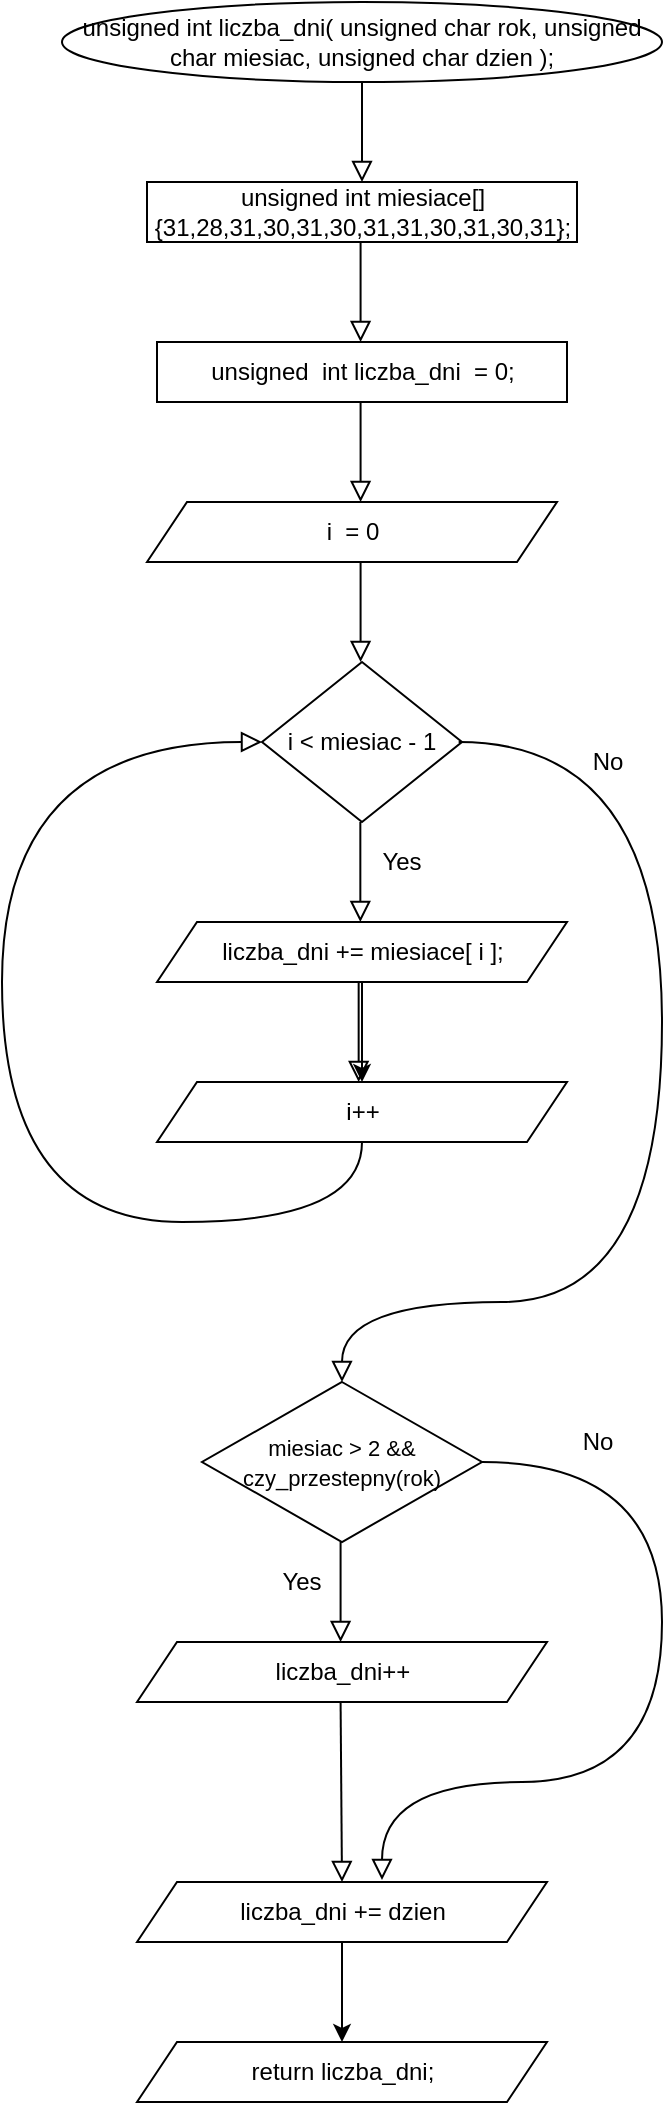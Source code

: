 <mxfile version="14.0.4" type="github">
  <diagram id="C5RBs43oDa-KdzZeNtuy" name="Page-1">
    <mxGraphModel dx="1190" dy="560" grid="1" gridSize="10" guides="1" tooltips="1" connect="1" arrows="1" fold="1" page="1" pageScale="1" pageWidth="827" pageHeight="1169" math="0" shadow="0">
      <root>
        <mxCell id="WIyWlLk6GJQsqaUBKTNV-0" />
        <mxCell id="WIyWlLk6GJQsqaUBKTNV-1" parent="WIyWlLk6GJQsqaUBKTNV-0" />
        <mxCell id="WIyWlLk6GJQsqaUBKTNV-2" value="" style="rounded=0;html=1;jettySize=auto;orthogonalLoop=1;fontSize=11;endArrow=block;endFill=0;endSize=8;strokeWidth=1;shadow=0;labelBackgroundColor=none;" parent="WIyWlLk6GJQsqaUBKTNV-1" source="WIyWlLk6GJQsqaUBKTNV-3" edge="1">
          <mxGeometry relative="1" as="geometry">
            <mxPoint x="440" y="120" as="targetPoint" />
          </mxGeometry>
        </mxCell>
        <mxCell id="WIyWlLk6GJQsqaUBKTNV-3" value="&lt;div&gt;unsigned int liczba_dni( unsigned char rok, unsigned char miesiac, unsigned char dzien );&lt;/div&gt;" style="ellipse;whiteSpace=wrap;html=1;" parent="WIyWlLk6GJQsqaUBKTNV-1" vertex="1">
          <mxGeometry x="290" y="30" width="300" height="40" as="geometry" />
        </mxCell>
        <mxCell id="90hCP4O0tQ2eVuBAIaek-1" value="unsigned int miesiace[] {31,28,31,30,31,30,31,31,30,31,30,31};" style="rounded=0;whiteSpace=wrap;html=1;" vertex="1" parent="WIyWlLk6GJQsqaUBKTNV-1">
          <mxGeometry x="332.5" y="120" width="215" height="30" as="geometry" />
        </mxCell>
        <mxCell id="90hCP4O0tQ2eVuBAIaek-2" value="" style="rounded=0;html=1;jettySize=auto;orthogonalLoop=1;fontSize=11;endArrow=block;endFill=0;endSize=8;strokeWidth=1;shadow=0;labelBackgroundColor=none;" edge="1" parent="WIyWlLk6GJQsqaUBKTNV-1">
          <mxGeometry relative="1" as="geometry">
            <mxPoint x="439.29" y="150" as="sourcePoint" />
            <mxPoint x="439.29" y="200" as="targetPoint" />
          </mxGeometry>
        </mxCell>
        <mxCell id="90hCP4O0tQ2eVuBAIaek-3" value="unsigned&amp;nbsp; int liczba_dni&amp;nbsp; = 0;" style="rounded=0;whiteSpace=wrap;html=1;" vertex="1" parent="WIyWlLk6GJQsqaUBKTNV-1">
          <mxGeometry x="337.5" y="200" width="205" height="30" as="geometry" />
        </mxCell>
        <mxCell id="90hCP4O0tQ2eVuBAIaek-4" value="i&amp;nbsp; = 0" style="shape=parallelogram;perimeter=parallelogramPerimeter;whiteSpace=wrap;html=1;fixedSize=1;" vertex="1" parent="WIyWlLk6GJQsqaUBKTNV-1">
          <mxGeometry x="332.5" y="280" width="205" height="30" as="geometry" />
        </mxCell>
        <mxCell id="90hCP4O0tQ2eVuBAIaek-5" value="" style="rounded=0;html=1;jettySize=auto;orthogonalLoop=1;fontSize=11;endArrow=block;endFill=0;endSize=8;strokeWidth=1;shadow=0;labelBackgroundColor=none;" edge="1" parent="WIyWlLk6GJQsqaUBKTNV-1">
          <mxGeometry relative="1" as="geometry">
            <mxPoint x="439.29" y="230" as="sourcePoint" />
            <mxPoint x="439.29" y="280" as="targetPoint" />
          </mxGeometry>
        </mxCell>
        <mxCell id="90hCP4O0tQ2eVuBAIaek-6" value="" style="rounded=0;html=1;jettySize=auto;orthogonalLoop=1;fontSize=11;endArrow=block;endFill=0;endSize=8;strokeWidth=1;shadow=0;labelBackgroundColor=none;" edge="1" parent="WIyWlLk6GJQsqaUBKTNV-1">
          <mxGeometry relative="1" as="geometry">
            <mxPoint x="439.29" y="310" as="sourcePoint" />
            <mxPoint x="439.29" y="360" as="targetPoint" />
          </mxGeometry>
        </mxCell>
        <mxCell id="90hCP4O0tQ2eVuBAIaek-7" value="i &amp;lt; miesiac - 1" style="rhombus;whiteSpace=wrap;html=1;" vertex="1" parent="WIyWlLk6GJQsqaUBKTNV-1">
          <mxGeometry x="390" y="360" width="100" height="80" as="geometry" />
        </mxCell>
        <mxCell id="90hCP4O0tQ2eVuBAIaek-29" value="" style="edgeStyle=orthogonalEdgeStyle;curved=1;rounded=0;orthogonalLoop=1;jettySize=auto;html=1;" edge="1" parent="WIyWlLk6GJQsqaUBKTNV-1" source="90hCP4O0tQ2eVuBAIaek-9" target="90hCP4O0tQ2eVuBAIaek-14">
          <mxGeometry relative="1" as="geometry" />
        </mxCell>
        <mxCell id="90hCP4O0tQ2eVuBAIaek-9" value="&lt;div&gt;liczba_dni += miesiace[ i ];&lt;/div&gt;" style="shape=parallelogram;perimeter=parallelogramPerimeter;whiteSpace=wrap;html=1;fixedSize=1;" vertex="1" parent="WIyWlLk6GJQsqaUBKTNV-1">
          <mxGeometry x="337.5" y="490" width="205" height="30" as="geometry" />
        </mxCell>
        <mxCell id="90hCP4O0tQ2eVuBAIaek-10" value="" style="rounded=0;html=1;jettySize=auto;orthogonalLoop=1;fontSize=11;endArrow=block;endFill=0;endSize=8;strokeWidth=1;shadow=0;labelBackgroundColor=none;" edge="1" parent="WIyWlLk6GJQsqaUBKTNV-1">
          <mxGeometry relative="1" as="geometry">
            <mxPoint x="439.17" y="440" as="sourcePoint" />
            <mxPoint x="439.17" y="490.0" as="targetPoint" />
          </mxGeometry>
        </mxCell>
        <mxCell id="90hCP4O0tQ2eVuBAIaek-11" value="Yes" style="text;html=1;strokeColor=none;fillColor=none;align=center;verticalAlign=middle;whiteSpace=wrap;rounded=0;" vertex="1" parent="WIyWlLk6GJQsqaUBKTNV-1">
          <mxGeometry x="440" y="450" width="40" height="20" as="geometry" />
        </mxCell>
        <mxCell id="90hCP4O0tQ2eVuBAIaek-14" value="&lt;div&gt;i++&lt;/div&gt;" style="shape=parallelogram;perimeter=parallelogramPerimeter;whiteSpace=wrap;html=1;fixedSize=1;" vertex="1" parent="WIyWlLk6GJQsqaUBKTNV-1">
          <mxGeometry x="337.5" y="570" width="205" height="30" as="geometry" />
        </mxCell>
        <mxCell id="90hCP4O0tQ2eVuBAIaek-15" value="" style="rounded=0;html=1;jettySize=auto;orthogonalLoop=1;fontSize=11;endArrow=block;endFill=0;endSize=8;strokeWidth=1;shadow=0;labelBackgroundColor=none;" edge="1" parent="WIyWlLk6GJQsqaUBKTNV-1">
          <mxGeometry relative="1" as="geometry">
            <mxPoint x="438.33" y="520" as="sourcePoint" />
            <mxPoint x="438.33" y="570.0" as="targetPoint" />
          </mxGeometry>
        </mxCell>
        <mxCell id="90hCP4O0tQ2eVuBAIaek-17" value="" style="rounded=0;html=1;jettySize=auto;orthogonalLoop=1;fontSize=11;endArrow=block;endFill=0;endSize=8;strokeWidth=1;shadow=0;labelBackgroundColor=none;entryX=0;entryY=0.5;entryDx=0;entryDy=0;edgeStyle=orthogonalEdgeStyle;curved=1;" edge="1" parent="WIyWlLk6GJQsqaUBKTNV-1" target="90hCP4O0tQ2eVuBAIaek-7">
          <mxGeometry relative="1" as="geometry">
            <mxPoint x="440.0" y="600.0" as="sourcePoint" />
            <mxPoint x="440.0" y="650" as="targetPoint" />
            <Array as="points">
              <mxPoint x="440" y="640" />
              <mxPoint x="260" y="640" />
              <mxPoint x="260" y="400" />
            </Array>
          </mxGeometry>
        </mxCell>
        <mxCell id="90hCP4O0tQ2eVuBAIaek-18" value="" style="rounded=0;html=1;jettySize=auto;orthogonalLoop=1;fontSize=11;endArrow=block;endFill=0;endSize=8;strokeWidth=1;shadow=0;labelBackgroundColor=none;edgeStyle=orthogonalEdgeStyle;curved=1;entryX=0.5;entryY=0;entryDx=0;entryDy=0;" edge="1" parent="WIyWlLk6GJQsqaUBKTNV-1" target="90hCP4O0tQ2eVuBAIaek-20">
          <mxGeometry relative="1" as="geometry">
            <mxPoint x="488.33" y="400.0" as="sourcePoint" />
            <mxPoint x="430" y="722.667" as="targetPoint" />
            <Array as="points">
              <mxPoint x="590" y="400" />
              <mxPoint x="590" y="680" />
              <mxPoint x="430" y="680" />
            </Array>
          </mxGeometry>
        </mxCell>
        <mxCell id="90hCP4O0tQ2eVuBAIaek-19" value="No" style="text;html=1;strokeColor=none;fillColor=none;align=center;verticalAlign=middle;whiteSpace=wrap;rounded=0;" vertex="1" parent="WIyWlLk6GJQsqaUBKTNV-1">
          <mxGeometry x="542.5" y="400" width="40" height="20" as="geometry" />
        </mxCell>
        <mxCell id="90hCP4O0tQ2eVuBAIaek-20" value="&lt;font style=&quot;font-size: 11px&quot;&gt;miesiac &amp;gt; 2 &amp;amp;&amp;amp; czy_przestepny(rok)&lt;/font&gt;" style="rhombus;whiteSpace=wrap;html=1;" vertex="1" parent="WIyWlLk6GJQsqaUBKTNV-1">
          <mxGeometry x="360" y="720" width="140" height="80" as="geometry" />
        </mxCell>
        <mxCell id="90hCP4O0tQ2eVuBAIaek-21" value="&lt;div&gt;liczba_dni++&lt;/div&gt;" style="shape=parallelogram;perimeter=parallelogramPerimeter;whiteSpace=wrap;html=1;fixedSize=1;" vertex="1" parent="WIyWlLk6GJQsqaUBKTNV-1">
          <mxGeometry x="327.5" y="850" width="205" height="30" as="geometry" />
        </mxCell>
        <mxCell id="90hCP4O0tQ2eVuBAIaek-22" value="" style="rounded=0;html=1;jettySize=auto;orthogonalLoop=1;fontSize=11;endArrow=block;endFill=0;endSize=8;strokeWidth=1;shadow=0;labelBackgroundColor=none;" edge="1" parent="WIyWlLk6GJQsqaUBKTNV-1">
          <mxGeometry relative="1" as="geometry">
            <mxPoint x="429.29" y="800.0" as="sourcePoint" />
            <mxPoint x="429.29" y="850.0" as="targetPoint" />
          </mxGeometry>
        </mxCell>
        <mxCell id="90hCP4O0tQ2eVuBAIaek-23" value="" style="rounded=0;html=1;jettySize=auto;orthogonalLoop=1;fontSize=11;endArrow=block;endFill=0;endSize=8;strokeWidth=1;shadow=0;labelBackgroundColor=none;entryX=0.5;entryY=0;entryDx=0;entryDy=0;" edge="1" parent="WIyWlLk6GJQsqaUBKTNV-1" target="90hCP4O0tQ2eVuBAIaek-24">
          <mxGeometry relative="1" as="geometry">
            <mxPoint x="429.29" y="880" as="sourcePoint" />
            <mxPoint x="429.29" y="930" as="targetPoint" />
          </mxGeometry>
        </mxCell>
        <mxCell id="90hCP4O0tQ2eVuBAIaek-24" value="&lt;div&gt;liczba_dni += dzien&lt;/div&gt;" style="shape=parallelogram;perimeter=parallelogramPerimeter;whiteSpace=wrap;html=1;fixedSize=1;" vertex="1" parent="WIyWlLk6GJQsqaUBKTNV-1">
          <mxGeometry x="327.5" y="970" width="205" height="30" as="geometry" />
        </mxCell>
        <mxCell id="90hCP4O0tQ2eVuBAIaek-25" value="Yes" style="text;html=1;strokeColor=none;fillColor=none;align=center;verticalAlign=middle;whiteSpace=wrap;rounded=0;" vertex="1" parent="WIyWlLk6GJQsqaUBKTNV-1">
          <mxGeometry x="390" y="810" width="40" height="20" as="geometry" />
        </mxCell>
        <mxCell id="90hCP4O0tQ2eVuBAIaek-26" value="" style="rounded=0;html=1;jettySize=auto;orthogonalLoop=1;fontSize=11;endArrow=block;endFill=0;endSize=8;strokeWidth=1;shadow=0;labelBackgroundColor=none;edgeStyle=orthogonalEdgeStyle;curved=1;" edge="1" parent="WIyWlLk6GJQsqaUBKTNV-1">
          <mxGeometry relative="1" as="geometry">
            <mxPoint x="500.0" y="760" as="sourcePoint" />
            <mxPoint x="450" y="969" as="targetPoint" />
            <Array as="points">
              <mxPoint x="590" y="760" />
              <mxPoint x="590" y="920" />
              <mxPoint x="450" y="920" />
            </Array>
          </mxGeometry>
        </mxCell>
        <mxCell id="90hCP4O0tQ2eVuBAIaek-28" value="No" style="text;html=1;strokeColor=none;fillColor=none;align=center;verticalAlign=middle;whiteSpace=wrap;rounded=0;" vertex="1" parent="WIyWlLk6GJQsqaUBKTNV-1">
          <mxGeometry x="537.5" y="740" width="40" height="20" as="geometry" />
        </mxCell>
        <mxCell id="90hCP4O0tQ2eVuBAIaek-30" value="" style="edgeStyle=orthogonalEdgeStyle;curved=1;rounded=0;orthogonalLoop=1;jettySize=auto;html=1;" edge="1" parent="WIyWlLk6GJQsqaUBKTNV-1">
          <mxGeometry relative="1" as="geometry">
            <mxPoint x="430" y="1000.0" as="sourcePoint" />
            <mxPoint x="430" y="1050" as="targetPoint" />
          </mxGeometry>
        </mxCell>
        <mxCell id="90hCP4O0tQ2eVuBAIaek-31" value="&lt;div&gt;return liczba_dni;&lt;/div&gt;" style="shape=parallelogram;perimeter=parallelogramPerimeter;whiteSpace=wrap;html=1;fixedSize=1;" vertex="1" parent="WIyWlLk6GJQsqaUBKTNV-1">
          <mxGeometry x="327.5" y="1050" width="205" height="30" as="geometry" />
        </mxCell>
      </root>
    </mxGraphModel>
  </diagram>
</mxfile>
